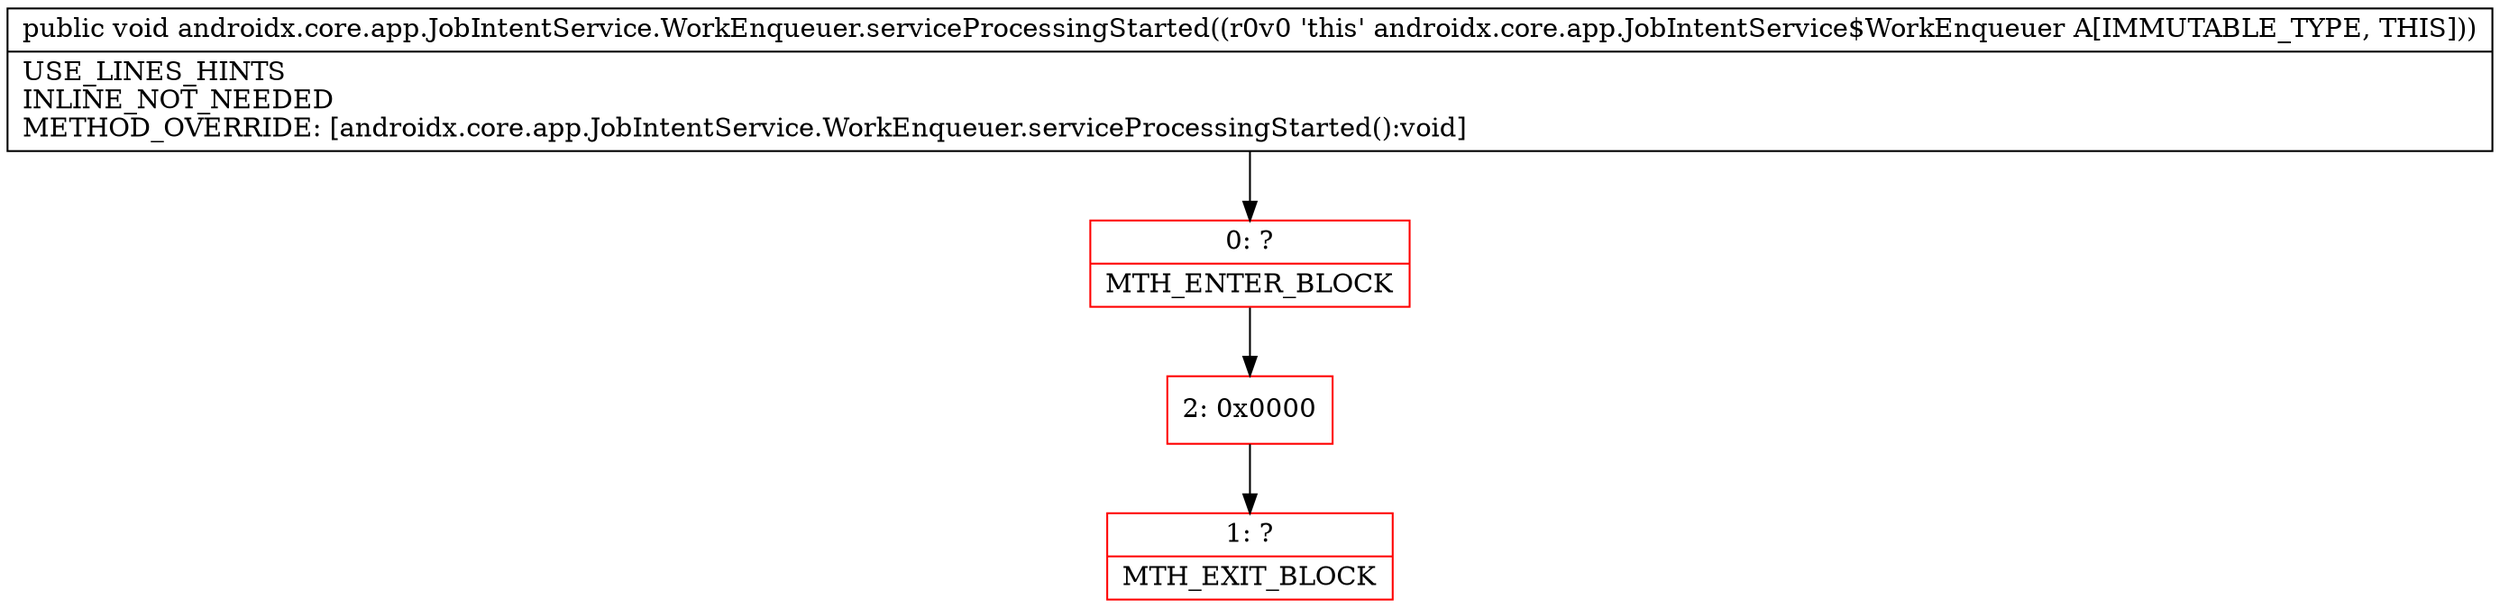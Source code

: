 digraph "CFG forandroidx.core.app.JobIntentService.WorkEnqueuer.serviceProcessingStarted()V" {
subgraph cluster_Region_164806844 {
label = "R(0)";
node [shape=record,color=blue];
}
Node_0 [shape=record,color=red,label="{0\:\ ?|MTH_ENTER_BLOCK\l}"];
Node_2 [shape=record,color=red,label="{2\:\ 0x0000}"];
Node_1 [shape=record,color=red,label="{1\:\ ?|MTH_EXIT_BLOCK\l}"];
MethodNode[shape=record,label="{public void androidx.core.app.JobIntentService.WorkEnqueuer.serviceProcessingStarted((r0v0 'this' androidx.core.app.JobIntentService$WorkEnqueuer A[IMMUTABLE_TYPE, THIS]))  | USE_LINES_HINTS\lINLINE_NOT_NEEDED\lMETHOD_OVERRIDE: [androidx.core.app.JobIntentService.WorkEnqueuer.serviceProcessingStarted():void]\l}"];
MethodNode -> Node_0;Node_0 -> Node_2;
Node_2 -> Node_1;
}

